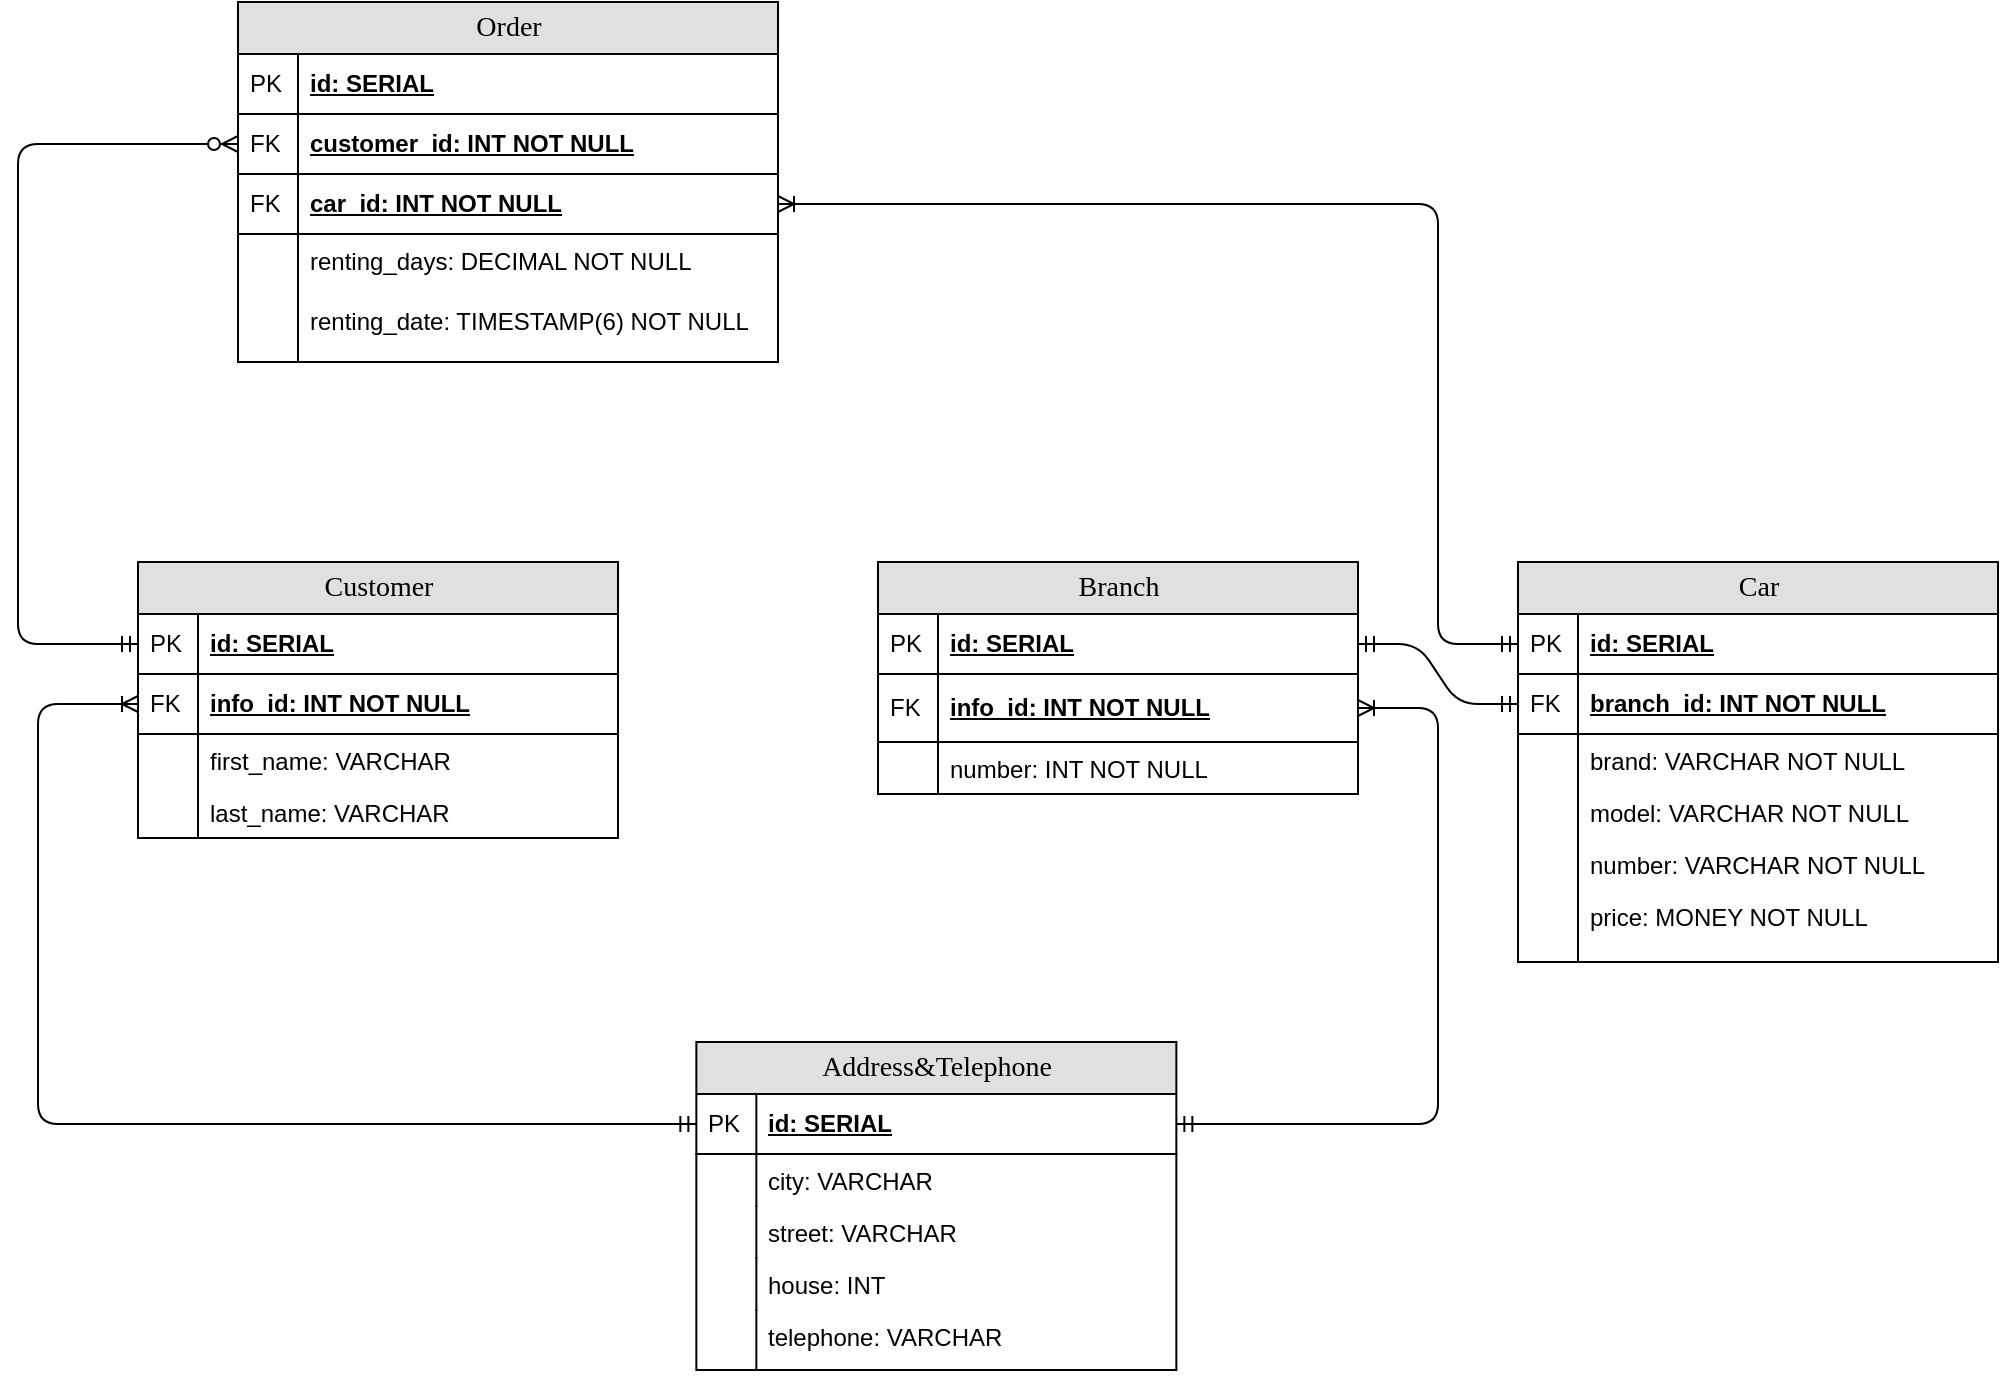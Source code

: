 <mxfile version="12.6.5" type="device"><diagram name="Page-1" id="e56a1550-8fbb-45ad-956c-1786394a9013"><mxGraphModel dx="1124" dy="672" grid="1" gridSize="10" guides="1" tooltips="1" connect="1" arrows="1" fold="1" page="1" pageScale="1" pageWidth="1100" pageHeight="850" background="#ffffff" math="0" shadow="0"><root><mxCell id="0"/><mxCell id="1" parent="0"/><mxCell id="2e49270ec7c68f3f-8" value="Branch" style="swimlane;html=1;fontStyle=0;childLayout=stackLayout;horizontal=1;startSize=26;fillColor=#e0e0e0;horizontalStack=0;resizeParent=1;resizeLast=0;collapsible=1;marginBottom=0;swimlaneFillColor=#ffffff;align=center;rounded=0;shadow=0;comic=0;labelBackgroundColor=none;strokeWidth=1;fontFamily=Verdana;fontSize=14;swimlaneLine=1;" parent="1" vertex="1"><mxGeometry x="520" y="320" width="240" height="116" as="geometry"/></mxCell><mxCell id="2e49270ec7c68f3f-9" value="id: SERIAL" style="shape=partialRectangle;top=0;left=0;right=0;bottom=1;html=1;align=left;verticalAlign=middle;fillColor=none;spacingLeft=34;spacingRight=4;whiteSpace=wrap;overflow=hidden;rotatable=0;points=[[0,0.5],[1,0.5]];portConstraint=eastwest;dropTarget=0;fontStyle=5;" parent="2e49270ec7c68f3f-8" vertex="1"><mxGeometry y="26" width="240" height="30" as="geometry"/></mxCell><mxCell id="2e49270ec7c68f3f-10" value="PK" style="shape=partialRectangle;top=0;left=0;bottom=0;html=1;fillColor=none;align=left;verticalAlign=middle;spacingLeft=4;spacingRight=4;whiteSpace=wrap;overflow=hidden;rotatable=0;points=[];portConstraint=eastwest;part=1;" parent="2e49270ec7c68f3f-9" vertex="1" connectable="0"><mxGeometry width="30" height="30" as="geometry"/></mxCell><mxCell id="aa9ZVyHhLKvsyHa1zda2-52" value="info_id: INT NOT NULL" style="shape=partialRectangle;top=0;left=0;right=0;bottom=1;html=1;align=left;verticalAlign=middle;fillColor=none;spacingLeft=34;spacingRight=4;whiteSpace=wrap;overflow=hidden;rotatable=0;points=[[0,0.5],[1,0.5]];portConstraint=eastwest;dropTarget=0;fontStyle=5;" parent="2e49270ec7c68f3f-8" vertex="1"><mxGeometry y="56" width="240" height="34" as="geometry"/></mxCell><mxCell id="aa9ZVyHhLKvsyHa1zda2-53" value="FK" style="shape=partialRectangle;top=0;left=0;bottom=0;html=1;fillColor=none;align=left;verticalAlign=middle;spacingLeft=4;spacingRight=4;whiteSpace=wrap;overflow=hidden;rotatable=0;points=[];portConstraint=eastwest;part=1;" parent="aa9ZVyHhLKvsyHa1zda2-52" vertex="1" connectable="0"><mxGeometry width="30" height="34" as="geometry"/></mxCell><mxCell id="EGNY3W8PX3pFTSIIfyn9-1" value="number: INT NOT NULL" style="shape=partialRectangle;top=0;left=0;right=0;bottom=0;html=1;align=left;verticalAlign=top;fillColor=none;spacingLeft=34;spacingRight=4;whiteSpace=wrap;overflow=hidden;rotatable=0;points=[[0,0.5],[1,0.5]];portConstraint=eastwest;dropTarget=0;" parent="2e49270ec7c68f3f-8" vertex="1"><mxGeometry y="90" width="240" height="26" as="geometry"/></mxCell><mxCell id="EGNY3W8PX3pFTSIIfyn9-2" value="" style="shape=partialRectangle;top=0;left=0;bottom=0;html=1;fillColor=none;align=left;verticalAlign=top;spacingLeft=4;spacingRight=4;whiteSpace=wrap;overflow=hidden;rotatable=0;points=[];portConstraint=eastwest;part=1;" parent="EGNY3W8PX3pFTSIIfyn9-1" vertex="1" connectable="0"><mxGeometry width="30" height="26" as="geometry"/></mxCell><mxCell id="WMZbiDQoUYeyg-291vYp-8" value="Car" style="swimlane;html=1;fontStyle=0;childLayout=stackLayout;horizontal=1;startSize=26;fillColor=#e0e0e0;horizontalStack=0;resizeParent=1;resizeLast=0;collapsible=1;marginBottom=0;swimlaneFillColor=#ffffff;align=center;rounded=0;shadow=0;comic=0;labelBackgroundColor=none;strokeWidth=1;fontFamily=Verdana;fontSize=14;swimlaneLine=1;" parent="1" vertex="1"><mxGeometry x="840" y="320" width="240" height="200" as="geometry"><mxRectangle x="870" y="56" width="60" height="26" as="alternateBounds"/></mxGeometry></mxCell><mxCell id="WMZbiDQoUYeyg-291vYp-9" value="id: SERIAL" style="shape=partialRectangle;top=0;left=0;right=0;bottom=1;html=1;align=left;verticalAlign=middle;fillColor=none;spacingLeft=34;spacingRight=4;whiteSpace=wrap;overflow=hidden;rotatable=0;points=[[0,0.5],[1,0.5]];portConstraint=eastwest;dropTarget=0;fontStyle=5;" parent="WMZbiDQoUYeyg-291vYp-8" vertex="1"><mxGeometry y="26" width="240" height="30" as="geometry"/></mxCell><mxCell id="WMZbiDQoUYeyg-291vYp-10" value="PK" style="shape=partialRectangle;top=0;left=0;bottom=0;html=1;fillColor=none;align=left;verticalAlign=middle;spacingLeft=4;spacingRight=4;whiteSpace=wrap;overflow=hidden;rotatable=0;points=[];portConstraint=eastwest;part=1;" parent="WMZbiDQoUYeyg-291vYp-9" vertex="1" connectable="0"><mxGeometry width="30" height="30" as="geometry"/></mxCell><mxCell id="rWoQ4hKNcGnWuJ4ApWHK-1" value="branch_id: INT NOT NULL" style="shape=partialRectangle;top=0;left=0;right=0;bottom=1;html=1;align=left;verticalAlign=middle;fillColor=none;spacingLeft=34;spacingRight=4;whiteSpace=wrap;overflow=hidden;rotatable=0;points=[[0,0.5],[1,0.5]];portConstraint=eastwest;dropTarget=0;fontStyle=5;" parent="WMZbiDQoUYeyg-291vYp-8" vertex="1"><mxGeometry y="56" width="240" height="30" as="geometry"/></mxCell><mxCell id="rWoQ4hKNcGnWuJ4ApWHK-2" value="FK" style="shape=partialRectangle;top=0;left=0;bottom=0;html=1;fillColor=none;align=left;verticalAlign=middle;spacingLeft=4;spacingRight=4;whiteSpace=wrap;overflow=hidden;rotatable=0;points=[];portConstraint=eastwest;part=1;" parent="rWoQ4hKNcGnWuJ4ApWHK-1" vertex="1" connectable="0"><mxGeometry width="30" height="30" as="geometry"/></mxCell><mxCell id="WMZbiDQoUYeyg-291vYp-11" value="brand: VARCHAR NOT NULL" style="shape=partialRectangle;top=0;left=0;right=0;bottom=0;html=1;align=left;verticalAlign=top;fillColor=none;spacingLeft=34;spacingRight=4;whiteSpace=wrap;overflow=hidden;rotatable=0;points=[[0,0.5],[1,0.5]];portConstraint=eastwest;dropTarget=0;" parent="WMZbiDQoUYeyg-291vYp-8" vertex="1"><mxGeometry y="86" width="240" height="26" as="geometry"/></mxCell><mxCell id="WMZbiDQoUYeyg-291vYp-12" value="" style="shape=partialRectangle;top=0;left=0;bottom=0;html=1;fillColor=none;align=left;verticalAlign=top;spacingLeft=4;spacingRight=4;whiteSpace=wrap;overflow=hidden;rotatable=0;points=[];portConstraint=eastwest;part=1;" parent="WMZbiDQoUYeyg-291vYp-11" vertex="1" connectable="0"><mxGeometry width="30" height="26" as="geometry"/></mxCell><mxCell id="WMZbiDQoUYeyg-291vYp-13" value="model: VARCHAR NOT NULL" style="shape=partialRectangle;top=0;left=0;right=0;bottom=0;html=1;align=left;verticalAlign=top;fillColor=none;spacingLeft=34;spacingRight=4;whiteSpace=wrap;overflow=hidden;rotatable=0;points=[[0,0.5],[1,0.5]];portConstraint=eastwest;dropTarget=0;" parent="WMZbiDQoUYeyg-291vYp-8" vertex="1"><mxGeometry y="112" width="240" height="26" as="geometry"/></mxCell><mxCell id="WMZbiDQoUYeyg-291vYp-14" value="" style="shape=partialRectangle;top=0;left=0;bottom=0;html=1;fillColor=none;align=left;verticalAlign=top;spacingLeft=4;spacingRight=4;whiteSpace=wrap;overflow=hidden;rotatable=0;points=[];portConstraint=eastwest;part=1;" parent="WMZbiDQoUYeyg-291vYp-13" vertex="1" connectable="0"><mxGeometry width="30" height="26" as="geometry"/></mxCell><mxCell id="WMZbiDQoUYeyg-291vYp-15" value="number: VARCHAR NOT NULL" style="shape=partialRectangle;top=0;left=0;right=0;bottom=0;html=1;align=left;verticalAlign=top;fillColor=none;spacingLeft=34;spacingRight=4;whiteSpace=wrap;overflow=hidden;rotatable=0;points=[[0,0.5],[1,0.5]];portConstraint=eastwest;dropTarget=0;" parent="WMZbiDQoUYeyg-291vYp-8" vertex="1"><mxGeometry y="138" width="240" height="26" as="geometry"/></mxCell><mxCell id="WMZbiDQoUYeyg-291vYp-16" value="" style="shape=partialRectangle;top=0;left=0;bottom=0;html=1;fillColor=none;align=left;verticalAlign=top;spacingLeft=4;spacingRight=4;whiteSpace=wrap;overflow=hidden;rotatable=0;points=[];portConstraint=eastwest;part=1;" parent="WMZbiDQoUYeyg-291vYp-15" vertex="1" connectable="0"><mxGeometry width="30" height="26" as="geometry"/></mxCell><mxCell id="WMZbiDQoUYeyg-291vYp-17" value="price: MONEY NOT NULL" style="shape=partialRectangle;top=0;left=0;right=0;bottom=0;html=1;align=left;verticalAlign=top;fillColor=none;spacingLeft=34;spacingRight=4;whiteSpace=wrap;overflow=hidden;rotatable=0;points=[[0,0.5],[1,0.5]];portConstraint=eastwest;dropTarget=0;" parent="WMZbiDQoUYeyg-291vYp-8" vertex="1"><mxGeometry y="164" width="240" height="36" as="geometry"/></mxCell><mxCell id="WMZbiDQoUYeyg-291vYp-18" value="" style="shape=partialRectangle;top=0;left=0;bottom=0;html=1;fillColor=none;align=left;verticalAlign=top;spacingLeft=4;spacingRight=4;whiteSpace=wrap;overflow=hidden;rotatable=0;points=[];portConstraint=eastwest;part=1;" parent="WMZbiDQoUYeyg-291vYp-17" vertex="1" connectable="0"><mxGeometry width="30" height="36" as="geometry"/></mxCell><mxCell id="WMZbiDQoUYeyg-291vYp-23" value="Customer" style="swimlane;html=1;fontStyle=0;childLayout=stackLayout;horizontal=1;startSize=26;fillColor=#e0e0e0;horizontalStack=0;resizeParent=1;resizeLast=0;collapsible=1;marginBottom=0;swimlaneFillColor=#ffffff;align=center;rounded=0;shadow=0;comic=0;labelBackgroundColor=none;strokeWidth=1;fontFamily=Verdana;fontSize=14;swimlaneLine=1;" parent="1" vertex="1"><mxGeometry x="150" y="320" width="240" height="138" as="geometry"/></mxCell><mxCell id="WMZbiDQoUYeyg-291vYp-24" value="id: SERIAL" style="shape=partialRectangle;top=0;left=0;right=0;bottom=1;html=1;align=left;verticalAlign=middle;fillColor=none;spacingLeft=34;spacingRight=4;whiteSpace=wrap;overflow=hidden;rotatable=0;points=[[0,0.5],[1,0.5]];portConstraint=eastwest;dropTarget=0;fontStyle=5;" parent="WMZbiDQoUYeyg-291vYp-23" vertex="1"><mxGeometry y="26" width="240" height="30" as="geometry"/></mxCell><mxCell id="WMZbiDQoUYeyg-291vYp-25" value="PK" style="shape=partialRectangle;top=0;left=0;bottom=0;html=1;fillColor=none;align=left;verticalAlign=middle;spacingLeft=4;spacingRight=4;whiteSpace=wrap;overflow=hidden;rotatable=0;points=[];portConstraint=eastwest;part=1;" parent="WMZbiDQoUYeyg-291vYp-24" vertex="1" connectable="0"><mxGeometry width="30" height="30" as="geometry"/></mxCell><mxCell id="aa9ZVyHhLKvsyHa1zda2-56" value="info_id: INT NOT NULL" style="shape=partialRectangle;top=0;left=0;right=0;bottom=1;html=1;align=left;verticalAlign=middle;fillColor=none;spacingLeft=34;spacingRight=4;whiteSpace=wrap;overflow=hidden;rotatable=0;points=[[0,0.5],[1,0.5]];portConstraint=eastwest;dropTarget=0;fontStyle=5;" parent="WMZbiDQoUYeyg-291vYp-23" vertex="1"><mxGeometry y="56" width="240" height="30" as="geometry"/></mxCell><mxCell id="aa9ZVyHhLKvsyHa1zda2-57" value="FK" style="shape=partialRectangle;top=0;left=0;bottom=0;html=1;fillColor=none;align=left;verticalAlign=middle;spacingLeft=4;spacingRight=4;whiteSpace=wrap;overflow=hidden;rotatable=0;points=[];portConstraint=eastwest;part=1;" parent="aa9ZVyHhLKvsyHa1zda2-56" vertex="1" connectable="0"><mxGeometry width="30" height="30" as="geometry"/></mxCell><mxCell id="WMZbiDQoUYeyg-291vYp-26" value="first_name: VARCHAR" style="shape=partialRectangle;top=0;left=0;right=0;bottom=0;html=1;align=left;verticalAlign=top;fillColor=none;spacingLeft=34;spacingRight=4;whiteSpace=wrap;overflow=hidden;rotatable=0;points=[[0,0.5],[1,0.5]];portConstraint=eastwest;dropTarget=0;" parent="WMZbiDQoUYeyg-291vYp-23" vertex="1"><mxGeometry y="86" width="240" height="26" as="geometry"/></mxCell><mxCell id="WMZbiDQoUYeyg-291vYp-27" value="" style="shape=partialRectangle;top=0;left=0;bottom=0;html=1;fillColor=none;align=left;verticalAlign=top;spacingLeft=4;spacingRight=4;whiteSpace=wrap;overflow=hidden;rotatable=0;points=[];portConstraint=eastwest;part=1;" parent="WMZbiDQoUYeyg-291vYp-26" vertex="1" connectable="0"><mxGeometry width="30" height="26" as="geometry"/></mxCell><mxCell id="aa9ZVyHhLKvsyHa1zda2-54" value="last_name: VARCHAR" style="shape=partialRectangle;top=0;left=0;right=0;bottom=0;html=1;align=left;verticalAlign=top;fillColor=none;spacingLeft=34;spacingRight=4;whiteSpace=wrap;overflow=hidden;rotatable=0;points=[[0,0.5],[1,0.5]];portConstraint=eastwest;dropTarget=0;" parent="WMZbiDQoUYeyg-291vYp-23" vertex="1"><mxGeometry y="112" width="240" height="26" as="geometry"/></mxCell><mxCell id="aa9ZVyHhLKvsyHa1zda2-55" value="" style="shape=partialRectangle;top=0;left=0;bottom=0;html=1;fillColor=none;align=left;verticalAlign=top;spacingLeft=4;spacingRight=4;whiteSpace=wrap;overflow=hidden;rotatable=0;points=[];portConstraint=eastwest;part=1;" parent="aa9ZVyHhLKvsyHa1zda2-54" vertex="1" connectable="0"><mxGeometry width="30" height="26" as="geometry"/></mxCell><mxCell id="aa9ZVyHhLKvsyHa1zda2-1" value="Order" style="swimlane;html=1;fontStyle=0;childLayout=stackLayout;horizontal=1;startSize=26;fillColor=#e0e0e0;horizontalStack=0;resizeParent=1;resizeLast=0;collapsible=1;marginBottom=0;swimlaneFillColor=#ffffff;align=center;rounded=0;shadow=0;comic=0;labelBackgroundColor=none;strokeWidth=1;fontFamily=Verdana;fontSize=14;swimlaneLine=1;" parent="1" vertex="1"><mxGeometry x="200" y="40" width="270" height="180" as="geometry"/></mxCell><mxCell id="aa9ZVyHhLKvsyHa1zda2-2" value="id: SERIAL" style="shape=partialRectangle;top=0;left=0;right=0;bottom=1;html=1;align=left;verticalAlign=middle;fillColor=none;spacingLeft=34;spacingRight=4;whiteSpace=wrap;overflow=hidden;rotatable=0;points=[[0,0.5],[1,0.5]];portConstraint=eastwest;dropTarget=0;fontStyle=5;" parent="aa9ZVyHhLKvsyHa1zda2-1" vertex="1"><mxGeometry y="26" width="270" height="30" as="geometry"/></mxCell><mxCell id="aa9ZVyHhLKvsyHa1zda2-3" value="PK" style="shape=partialRectangle;top=0;left=0;bottom=0;html=1;fillColor=none;align=left;verticalAlign=middle;spacingLeft=4;spacingRight=4;whiteSpace=wrap;overflow=hidden;rotatable=0;points=[];portConstraint=eastwest;part=1;" parent="aa9ZVyHhLKvsyHa1zda2-2" vertex="1" connectable="0"><mxGeometry width="30" height="30" as="geometry"/></mxCell><mxCell id="aa9ZVyHhLKvsyHa1zda2-4" value="customer_id: INT NOT NULL" style="shape=partialRectangle;top=0;left=0;right=0;bottom=1;html=1;align=left;verticalAlign=middle;fillColor=none;spacingLeft=34;spacingRight=4;whiteSpace=wrap;overflow=hidden;rotatable=0;points=[[0,0.5],[1,0.5]];portConstraint=eastwest;dropTarget=0;fontStyle=5;" parent="aa9ZVyHhLKvsyHa1zda2-1" vertex="1"><mxGeometry y="56" width="270" height="30" as="geometry"/></mxCell><mxCell id="aa9ZVyHhLKvsyHa1zda2-5" value="FK" style="shape=partialRectangle;top=0;left=0;bottom=0;html=1;fillColor=none;align=left;verticalAlign=middle;spacingLeft=4;spacingRight=4;whiteSpace=wrap;overflow=hidden;rotatable=0;points=[];portConstraint=eastwest;part=1;" parent="aa9ZVyHhLKvsyHa1zda2-4" vertex="1" connectable="0"><mxGeometry width="30" height="30" as="geometry"/></mxCell><mxCell id="aa9ZVyHhLKvsyHa1zda2-6" value="car_id: INT NOT NULL" style="shape=partialRectangle;top=0;left=0;right=0;bottom=1;html=1;align=left;verticalAlign=middle;fillColor=none;spacingLeft=34;spacingRight=4;whiteSpace=wrap;overflow=hidden;rotatable=0;points=[[0,0.5],[1,0.5]];portConstraint=eastwest;dropTarget=0;fontStyle=5;" parent="aa9ZVyHhLKvsyHa1zda2-1" vertex="1"><mxGeometry y="86" width="270" height="30" as="geometry"/></mxCell><mxCell id="aa9ZVyHhLKvsyHa1zda2-7" value="FK" style="shape=partialRectangle;top=0;left=0;bottom=0;html=1;fillColor=none;align=left;verticalAlign=middle;spacingLeft=4;spacingRight=4;whiteSpace=wrap;overflow=hidden;rotatable=0;points=[];portConstraint=eastwest;part=1;" parent="aa9ZVyHhLKvsyHa1zda2-6" vertex="1" connectable="0"><mxGeometry width="30" height="30" as="geometry"/></mxCell><mxCell id="aa9ZVyHhLKvsyHa1zda2-61" value="renting_days: DECIMAL NOT NULL" style="shape=partialRectangle;top=0;left=0;right=0;bottom=0;html=1;align=left;verticalAlign=top;fillColor=none;spacingLeft=34;spacingRight=4;whiteSpace=wrap;overflow=hidden;rotatable=0;points=[[0,0.5],[1,0.5]];portConstraint=eastwest;dropTarget=0;" parent="aa9ZVyHhLKvsyHa1zda2-1" vertex="1"><mxGeometry y="116" width="270" height="30" as="geometry"/></mxCell><mxCell id="aa9ZVyHhLKvsyHa1zda2-62" value="" style="shape=partialRectangle;top=0;left=0;bottom=0;html=1;fillColor=none;align=left;verticalAlign=top;spacingLeft=4;spacingRight=4;whiteSpace=wrap;overflow=hidden;rotatable=0;points=[];portConstraint=eastwest;part=1;" parent="aa9ZVyHhLKvsyHa1zda2-61" vertex="1" connectable="0"><mxGeometry width="30" height="30" as="geometry"/></mxCell><mxCell id="aa9ZVyHhLKvsyHa1zda2-59" value="renting_date: TIMESTAMP(6) NOT NULL" style="shape=partialRectangle;top=0;left=0;right=0;bottom=0;html=1;align=left;verticalAlign=top;fillColor=none;spacingLeft=34;spacingRight=4;whiteSpace=wrap;overflow=hidden;rotatable=0;points=[[0,0.5],[1,0.5]];portConstraint=eastwest;dropTarget=0;" parent="aa9ZVyHhLKvsyHa1zda2-1" vertex="1"><mxGeometry y="146" width="270" height="34" as="geometry"/></mxCell><mxCell id="aa9ZVyHhLKvsyHa1zda2-60" value="" style="shape=partialRectangle;top=0;left=0;bottom=0;html=1;fillColor=none;align=left;verticalAlign=top;spacingLeft=4;spacingRight=4;whiteSpace=wrap;overflow=hidden;rotatable=0;points=[];portConstraint=eastwest;part=1;" parent="aa9ZVyHhLKvsyHa1zda2-59" vertex="1" connectable="0"><mxGeometry width="30" height="34" as="geometry"/></mxCell><mxCell id="aa9ZVyHhLKvsyHa1zda2-20" value="Address&amp;amp;Telephone" style="swimlane;html=1;fontStyle=0;childLayout=stackLayout;horizontal=1;startSize=26;fillColor=#e0e0e0;horizontalStack=0;resizeParent=1;resizeLast=0;collapsible=1;marginBottom=0;swimlaneFillColor=#ffffff;align=center;rounded=0;shadow=0;comic=0;labelBackgroundColor=none;strokeWidth=1;fontFamily=Verdana;fontSize=14;swimlaneLine=1;" parent="1" vertex="1"><mxGeometry x="429.18" y="560" width="240" height="164" as="geometry"/></mxCell><mxCell id="aa9ZVyHhLKvsyHa1zda2-21" value="id: SERIAL" style="shape=partialRectangle;top=0;left=0;right=0;bottom=1;html=1;align=left;verticalAlign=middle;fillColor=none;spacingLeft=34;spacingRight=4;whiteSpace=wrap;overflow=hidden;rotatable=0;points=[[0,0.5],[1,0.5]];portConstraint=eastwest;dropTarget=0;fontStyle=5;" parent="aa9ZVyHhLKvsyHa1zda2-20" vertex="1"><mxGeometry y="26" width="240" height="30" as="geometry"/></mxCell><mxCell id="aa9ZVyHhLKvsyHa1zda2-22" value="PK" style="shape=partialRectangle;top=0;left=0;bottom=0;html=1;fillColor=none;align=left;verticalAlign=middle;spacingLeft=4;spacingRight=4;whiteSpace=wrap;overflow=hidden;rotatable=0;points=[];portConstraint=eastwest;part=1;" parent="aa9ZVyHhLKvsyHa1zda2-21" vertex="1" connectable="0"><mxGeometry width="30" height="30" as="geometry"/></mxCell><mxCell id="aa9ZVyHhLKvsyHa1zda2-25" value="city: VARCHAR" style="shape=partialRectangle;top=0;left=0;right=0;bottom=0;html=1;align=left;verticalAlign=top;fillColor=none;spacingLeft=34;spacingRight=4;whiteSpace=wrap;overflow=hidden;rotatable=0;points=[[0,0.5],[1,0.5]];portConstraint=eastwest;dropTarget=0;" parent="aa9ZVyHhLKvsyHa1zda2-20" vertex="1"><mxGeometry y="56" width="240" height="26" as="geometry"/></mxCell><mxCell id="aa9ZVyHhLKvsyHa1zda2-26" value="" style="shape=partialRectangle;top=0;left=0;bottom=0;html=1;fillColor=none;align=left;verticalAlign=top;spacingLeft=4;spacingRight=4;whiteSpace=wrap;overflow=hidden;rotatable=0;points=[];portConstraint=eastwest;part=1;" parent="aa9ZVyHhLKvsyHa1zda2-25" vertex="1" connectable="0"><mxGeometry width="30" height="26" as="geometry"/></mxCell><mxCell id="aa9ZVyHhLKvsyHa1zda2-27" value="street: VARCHAR" style="shape=partialRectangle;top=0;left=0;right=0;bottom=0;html=1;align=left;verticalAlign=top;fillColor=none;spacingLeft=34;spacingRight=4;whiteSpace=wrap;overflow=hidden;rotatable=0;points=[[0,0.5],[1,0.5]];portConstraint=eastwest;dropTarget=0;" parent="aa9ZVyHhLKvsyHa1zda2-20" vertex="1"><mxGeometry y="82" width="240" height="26" as="geometry"/></mxCell><mxCell id="aa9ZVyHhLKvsyHa1zda2-28" value="" style="shape=partialRectangle;top=0;left=0;bottom=0;html=1;fillColor=none;align=left;verticalAlign=top;spacingLeft=4;spacingRight=4;whiteSpace=wrap;overflow=hidden;rotatable=0;points=[];portConstraint=eastwest;part=1;" parent="aa9ZVyHhLKvsyHa1zda2-27" vertex="1" connectable="0"><mxGeometry width="30" height="26" as="geometry"/></mxCell><mxCell id="aa9ZVyHhLKvsyHa1zda2-29" value="house: INT" style="shape=partialRectangle;top=0;left=0;right=0;bottom=0;html=1;align=left;verticalAlign=top;fillColor=none;spacingLeft=34;spacingRight=4;whiteSpace=wrap;overflow=hidden;rotatable=0;points=[[0,0.5],[1,0.5]];portConstraint=eastwest;dropTarget=0;" parent="aa9ZVyHhLKvsyHa1zda2-20" vertex="1"><mxGeometry y="108" width="240" height="26" as="geometry"/></mxCell><mxCell id="aa9ZVyHhLKvsyHa1zda2-30" value="" style="shape=partialRectangle;top=0;left=0;bottom=0;html=1;fillColor=none;align=left;verticalAlign=top;spacingLeft=4;spacingRight=4;whiteSpace=wrap;overflow=hidden;rotatable=0;points=[];portConstraint=eastwest;part=1;" parent="aa9ZVyHhLKvsyHa1zda2-29" vertex="1" connectable="0"><mxGeometry width="30" height="26" as="geometry"/></mxCell><mxCell id="aa9ZVyHhLKvsyHa1zda2-31" value="telephone: VARCHAR" style="shape=partialRectangle;top=0;left=0;right=0;bottom=0;html=1;align=left;verticalAlign=top;fillColor=none;spacingLeft=34;spacingRight=4;whiteSpace=wrap;overflow=hidden;rotatable=0;points=[[0,0.5],[1,0.5]];portConstraint=eastwest;dropTarget=0;" parent="aa9ZVyHhLKvsyHa1zda2-20" vertex="1"><mxGeometry y="134" width="240" height="30" as="geometry"/></mxCell><mxCell id="aa9ZVyHhLKvsyHa1zda2-32" value="" style="shape=partialRectangle;top=0;left=0;bottom=0;html=1;fillColor=none;align=left;verticalAlign=top;spacingLeft=4;spacingRight=4;whiteSpace=wrap;overflow=hidden;rotatable=0;points=[];portConstraint=eastwest;part=1;" parent="aa9ZVyHhLKvsyHa1zda2-31" vertex="1" connectable="0"><mxGeometry width="30" height="30" as="geometry"/></mxCell><mxCell id="aa9ZVyHhLKvsyHa1zda2-68" value="" style="edgeStyle=orthogonalEdgeStyle;html=1;endArrow=ERzeroToMany;startArrow=ERmandOne;labelBackgroundColor=none;fontFamily=Verdana;fontSize=14;exitX=0;exitY=0.5;exitDx=0;exitDy=0;entryX=0;entryY=0.5;entryDx=0;entryDy=0;" parent="1" source="WMZbiDQoUYeyg-291vYp-24" target="aa9ZVyHhLKvsyHa1zda2-4" edge="1"><mxGeometry width="100" height="100" relative="1" as="geometry"><mxPoint x="530" y="371" as="sourcePoint"/><mxPoint x="450" y="151" as="targetPoint"/><Array as="points"><mxPoint x="90" y="361"/><mxPoint x="90" y="111"/></Array></mxGeometry></mxCell><mxCell id="pAfGFqRh7X5I-Sq4nlaD-12" value="" style="edgeStyle=elbowEdgeStyle;fontSize=12;html=1;endArrow=ERoneToMany;startArrow=ERmandOne;strokeColor=#000000;anchorPointDirection=0;comic=0;shadow=0;elbow=vertical;exitX=0;exitY=0.5;exitDx=0;exitDy=0;entryX=0;entryY=0.5;entryDx=0;entryDy=0;" parent="1" source="aa9ZVyHhLKvsyHa1zda2-21" target="aa9ZVyHhLKvsyHa1zda2-56" edge="1"><mxGeometry width="100" height="100" relative="1" as="geometry"><mxPoint x="380" y="630" as="sourcePoint"/><mxPoint x="120" y="420" as="targetPoint"/><Array as="points"><mxPoint x="100" y="520"/><mxPoint x="200" y="590"/></Array></mxGeometry></mxCell><mxCell id="pAfGFqRh7X5I-Sq4nlaD-13" value="" style="edgeStyle=elbowEdgeStyle;fontSize=12;html=1;endArrow=ERoneToMany;startArrow=ERmandOne;strokeColor=#000000;anchorPointDirection=0;comic=0;shadow=0;elbow=vertical;entryX=1;entryY=0.5;entryDx=0;entryDy=0;exitX=1;exitY=0.5;exitDx=0;exitDy=0;" parent="1" source="aa9ZVyHhLKvsyHa1zda2-21" target="aa9ZVyHhLKvsyHa1zda2-52" edge="1"><mxGeometry width="100" height="100" relative="1" as="geometry"><mxPoint x="830" y="611" as="sourcePoint"/><mxPoint x="810" y="420" as="targetPoint"/><Array as="points"><mxPoint x="800" y="393"/><mxPoint x="110" y="530"/><mxPoint x="210" y="600"/></Array></mxGeometry></mxCell><mxCell id="pAfGFqRh7X5I-Sq4nlaD-15" value="" style="edgeStyle=orthogonalEdgeStyle;fontSize=12;html=1;endArrow=ERoneToMany;startArrow=ERmandOne;strokeColor=#000000;anchorPointDirection=0;comic=0;shadow=0;elbow=vertical;entryX=1;entryY=0.5;entryDx=0;entryDy=0;exitX=0;exitY=0.5;exitDx=0;exitDy=0;" parent="1" source="WMZbiDQoUYeyg-291vYp-9" target="aa9ZVyHhLKvsyHa1zda2-6" edge="1"><mxGeometry width="100" height="100" relative="1" as="geometry"><mxPoint x="800" y="361" as="sourcePoint"/><mxPoint x="980.82" y="70" as="targetPoint"/><Array as="points"><mxPoint x="800" y="361"/><mxPoint x="800" y="141"/></Array></mxGeometry></mxCell><mxCell id="F0sjvoUh_-86NMeIqrae-1" value="" style="edgeStyle=entityRelationEdgeStyle;fontSize=12;html=1;endArrow=ERmandOne;startArrow=ERmandOne;entryX=0;entryY=0.5;entryDx=0;entryDy=0;exitX=1;exitY=0.5;exitDx=0;exitDy=0;" parent="1" source="2e49270ec7c68f3f-9" target="rWoQ4hKNcGnWuJ4ApWHK-1" edge="1"><mxGeometry width="100" height="100" relative="1" as="geometry"><mxPoint x="650" y="570" as="sourcePoint"/><mxPoint x="750" y="470" as="targetPoint"/></mxGeometry></mxCell></root></mxGraphModel></diagram></mxfile>